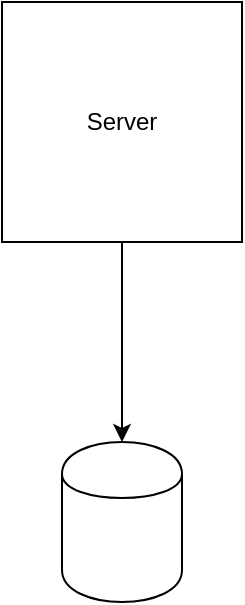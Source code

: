 <mxfile version="12.9.6" type="github">
  <diagram id="j-gT7wjGI_pT5W8-CaGp" name="Page-1">
    <mxGraphModel dx="948" dy="606" grid="1" gridSize="10" guides="1" tooltips="1" connect="1" arrows="1" fold="1" page="0" pageScale="1" pageWidth="827" pageHeight="1169" math="0" shadow="0">
      <root>
        <mxCell id="0" />
        <mxCell id="1" parent="0" />
        <mxCell id="fg7lsptGDw_mkv9HvV7D-3" style="edgeStyle=orthogonalEdgeStyle;rounded=0;orthogonalLoop=1;jettySize=auto;html=1;" edge="1" parent="1" source="fg7lsptGDw_mkv9HvV7D-1" target="fg7lsptGDw_mkv9HvV7D-2">
          <mxGeometry relative="1" as="geometry" />
        </mxCell>
        <mxCell id="fg7lsptGDw_mkv9HvV7D-1" value="Server" style="rounded=0;whiteSpace=wrap;html=1;" vertex="1" parent="1">
          <mxGeometry x="360" y="220" width="120" height="120" as="geometry" />
        </mxCell>
        <mxCell id="fg7lsptGDw_mkv9HvV7D-2" value="" style="shape=cylinder;whiteSpace=wrap;html=1;boundedLbl=1;backgroundOutline=1;" vertex="1" parent="1">
          <mxGeometry x="390" y="440" width="60" height="80" as="geometry" />
        </mxCell>
      </root>
    </mxGraphModel>
  </diagram>
</mxfile>
